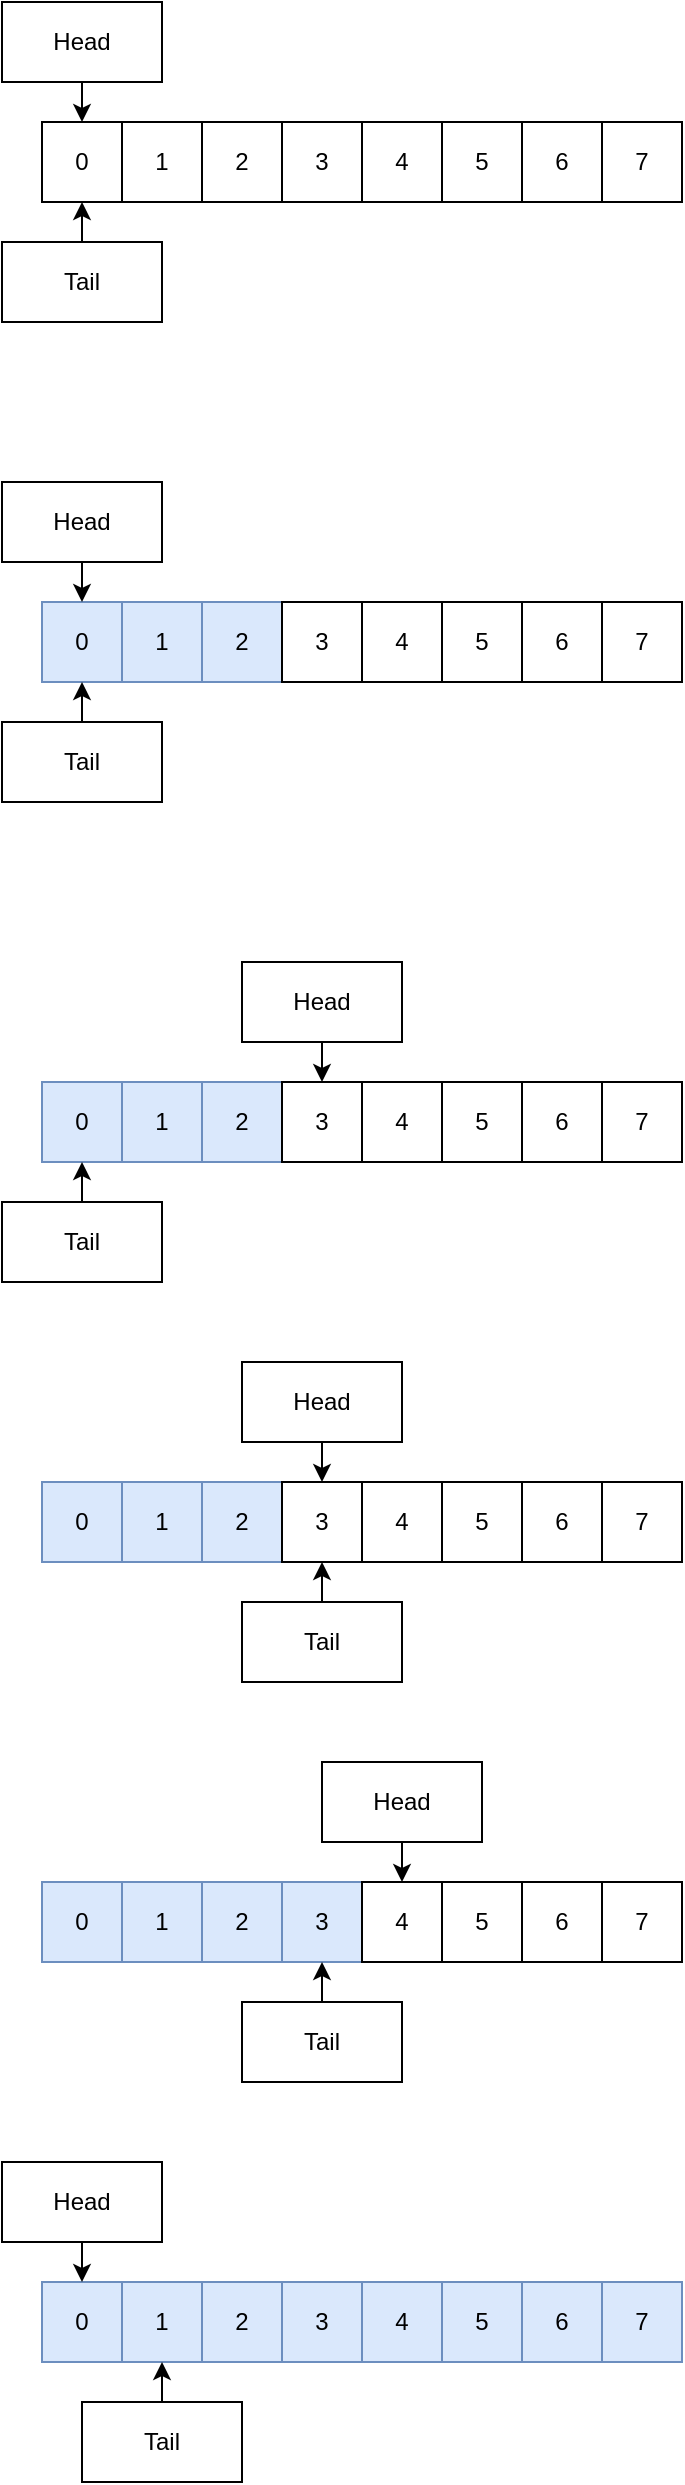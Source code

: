 <mxfile version="16.0.2" type="device"><diagram id="CwWowR-o6gyjP2RLFiaN" name="Page-1"><mxGraphModel dx="566" dy="437" grid="1" gridSize="10" guides="1" tooltips="1" connect="1" arrows="1" fold="1" page="1" pageScale="1" pageWidth="1100" pageHeight="850" math="0" shadow="0"><root><mxCell id="0"/><mxCell id="1" parent="0"/><mxCell id="76oTalZAlbTOIWLRhUG4-1" value="0" style="rounded=0;whiteSpace=wrap;html=1;" vertex="1" parent="1"><mxGeometry x="160" y="160" width="40" height="40" as="geometry"/></mxCell><mxCell id="76oTalZAlbTOIWLRhUG4-2" value="1" style="rounded=0;whiteSpace=wrap;html=1;" vertex="1" parent="1"><mxGeometry x="200" y="160" width="40" height="40" as="geometry"/></mxCell><mxCell id="76oTalZAlbTOIWLRhUG4-3" value="2" style="rounded=0;whiteSpace=wrap;html=1;" vertex="1" parent="1"><mxGeometry x="240" y="160" width="40" height="40" as="geometry"/></mxCell><mxCell id="76oTalZAlbTOIWLRhUG4-4" value="3" style="rounded=0;whiteSpace=wrap;html=1;" vertex="1" parent="1"><mxGeometry x="280" y="160" width="40" height="40" as="geometry"/></mxCell><mxCell id="76oTalZAlbTOIWLRhUG4-5" value="4" style="rounded=0;whiteSpace=wrap;html=1;" vertex="1" parent="1"><mxGeometry x="320" y="160" width="40" height="40" as="geometry"/></mxCell><mxCell id="76oTalZAlbTOIWLRhUG4-6" value="5" style="rounded=0;whiteSpace=wrap;html=1;" vertex="1" parent="1"><mxGeometry x="360" y="160" width="40" height="40" as="geometry"/></mxCell><mxCell id="76oTalZAlbTOIWLRhUG4-7" value="6" style="rounded=0;whiteSpace=wrap;html=1;" vertex="1" parent="1"><mxGeometry x="400" y="160" width="40" height="40" as="geometry"/></mxCell><mxCell id="76oTalZAlbTOIWLRhUG4-8" value="7" style="rounded=0;whiteSpace=wrap;html=1;" vertex="1" parent="1"><mxGeometry x="440" y="160" width="40" height="40" as="geometry"/></mxCell><mxCell id="76oTalZAlbTOIWLRhUG4-18" style="edgeStyle=orthogonalEdgeStyle;rounded=0;orthogonalLoop=1;jettySize=auto;html=1;exitX=0.5;exitY=1;exitDx=0;exitDy=0;entryX=0.5;entryY=0;entryDx=0;entryDy=0;" edge="1" parent="1" source="76oTalZAlbTOIWLRhUG4-55" target="76oTalZAlbTOIWLRhUG4-1"><mxGeometry relative="1" as="geometry"><mxPoint x="160" y="120" as="sourcePoint"/></mxGeometry></mxCell><mxCell id="76oTalZAlbTOIWLRhUG4-57" style="edgeStyle=orthogonalEdgeStyle;rounded=0;orthogonalLoop=1;jettySize=auto;html=1;exitX=0.5;exitY=0;exitDx=0;exitDy=0;entryX=0.5;entryY=1;entryDx=0;entryDy=0;" edge="1" parent="1" source="76oTalZAlbTOIWLRhUG4-17" target="76oTalZAlbTOIWLRhUG4-1"><mxGeometry relative="1" as="geometry"/></mxCell><mxCell id="76oTalZAlbTOIWLRhUG4-17" value="Tail" style="rounded=0;whiteSpace=wrap;html=1;" vertex="1" parent="1"><mxGeometry x="140" y="220" width="80" height="40" as="geometry"/></mxCell><mxCell id="76oTalZAlbTOIWLRhUG4-25" value="0" style="rounded=0;whiteSpace=wrap;html=1;fillColor=#dae8fc;strokeColor=#6c8ebf;" vertex="1" parent="1"><mxGeometry x="160" y="400" width="40" height="40" as="geometry"/></mxCell><mxCell id="76oTalZAlbTOIWLRhUG4-26" value="1" style="rounded=0;whiteSpace=wrap;html=1;fillColor=#dae8fc;strokeColor=#6c8ebf;" vertex="1" parent="1"><mxGeometry x="200" y="400" width="40" height="40" as="geometry"/></mxCell><mxCell id="76oTalZAlbTOIWLRhUG4-27" value="2" style="rounded=0;whiteSpace=wrap;html=1;fillColor=#dae8fc;strokeColor=#6c8ebf;" vertex="1" parent="1"><mxGeometry x="240" y="400" width="40" height="40" as="geometry"/></mxCell><mxCell id="76oTalZAlbTOIWLRhUG4-28" value="3" style="rounded=0;whiteSpace=wrap;html=1;" vertex="1" parent="1"><mxGeometry x="280" y="400" width="40" height="40" as="geometry"/></mxCell><mxCell id="76oTalZAlbTOIWLRhUG4-29" value="4" style="rounded=0;whiteSpace=wrap;html=1;" vertex="1" parent="1"><mxGeometry x="320" y="400" width="40" height="40" as="geometry"/></mxCell><mxCell id="76oTalZAlbTOIWLRhUG4-30" value="5" style="rounded=0;whiteSpace=wrap;html=1;" vertex="1" parent="1"><mxGeometry x="360" y="400" width="40" height="40" as="geometry"/></mxCell><mxCell id="76oTalZAlbTOIWLRhUG4-31" value="6" style="rounded=0;whiteSpace=wrap;html=1;" vertex="1" parent="1"><mxGeometry x="400" y="400" width="40" height="40" as="geometry"/></mxCell><mxCell id="76oTalZAlbTOIWLRhUG4-32" value="7" style="rounded=0;whiteSpace=wrap;html=1;" vertex="1" parent="1"><mxGeometry x="440" y="400" width="40" height="40" as="geometry"/></mxCell><mxCell id="76oTalZAlbTOIWLRhUG4-33" style="edgeStyle=orthogonalEdgeStyle;rounded=0;orthogonalLoop=1;jettySize=auto;html=1;entryX=0.5;entryY=0;entryDx=0;entryDy=0;exitX=0.5;exitY=1;exitDx=0;exitDy=0;" edge="1" parent="1" source="76oTalZAlbTOIWLRhUG4-52" target="76oTalZAlbTOIWLRhUG4-25"><mxGeometry relative="1" as="geometry"><mxPoint x="160" y="340" as="sourcePoint"/></mxGeometry></mxCell><mxCell id="76oTalZAlbTOIWLRhUG4-51" style="edgeStyle=orthogonalEdgeStyle;rounded=0;orthogonalLoop=1;jettySize=auto;html=1;exitX=0.5;exitY=0;exitDx=0;exitDy=0;entryX=0.5;entryY=1;entryDx=0;entryDy=0;" edge="1" parent="1" source="76oTalZAlbTOIWLRhUG4-36" target="76oTalZAlbTOIWLRhUG4-25"><mxGeometry relative="1" as="geometry"/></mxCell><mxCell id="76oTalZAlbTOIWLRhUG4-36" value="Tail" style="rounded=0;whiteSpace=wrap;html=1;" vertex="1" parent="1"><mxGeometry x="140" y="460" width="80" height="40" as="geometry"/></mxCell><mxCell id="76oTalZAlbTOIWLRhUG4-39" value="0" style="rounded=0;whiteSpace=wrap;html=1;fillColor=#dae8fc;strokeColor=#6c8ebf;" vertex="1" parent="1"><mxGeometry x="160" y="640" width="40" height="40" as="geometry"/></mxCell><mxCell id="76oTalZAlbTOIWLRhUG4-40" value="1" style="rounded=0;whiteSpace=wrap;html=1;fillColor=#dae8fc;strokeColor=#6c8ebf;" vertex="1" parent="1"><mxGeometry x="200" y="640" width="40" height="40" as="geometry"/></mxCell><mxCell id="76oTalZAlbTOIWLRhUG4-41" value="2" style="rounded=0;whiteSpace=wrap;html=1;fillColor=#dae8fc;strokeColor=#6c8ebf;" vertex="1" parent="1"><mxGeometry x="240" y="640" width="40" height="40" as="geometry"/></mxCell><mxCell id="76oTalZAlbTOIWLRhUG4-42" value="3" style="rounded=0;whiteSpace=wrap;html=1;" vertex="1" parent="1"><mxGeometry x="280" y="640" width="40" height="40" as="geometry"/></mxCell><mxCell id="76oTalZAlbTOIWLRhUG4-43" value="4" style="rounded=0;whiteSpace=wrap;html=1;" vertex="1" parent="1"><mxGeometry x="320" y="640" width="40" height="40" as="geometry"/></mxCell><mxCell id="76oTalZAlbTOIWLRhUG4-44" value="5" style="rounded=0;whiteSpace=wrap;html=1;" vertex="1" parent="1"><mxGeometry x="360" y="640" width="40" height="40" as="geometry"/></mxCell><mxCell id="76oTalZAlbTOIWLRhUG4-45" value="6" style="rounded=0;whiteSpace=wrap;html=1;" vertex="1" parent="1"><mxGeometry x="400" y="640" width="40" height="40" as="geometry"/></mxCell><mxCell id="76oTalZAlbTOIWLRhUG4-46" value="7" style="rounded=0;whiteSpace=wrap;html=1;" vertex="1" parent="1"><mxGeometry x="440" y="640" width="40" height="40" as="geometry"/></mxCell><mxCell id="76oTalZAlbTOIWLRhUG4-47" style="edgeStyle=orthogonalEdgeStyle;rounded=0;orthogonalLoop=1;jettySize=auto;html=1;exitX=0.5;exitY=1;exitDx=0;exitDy=0;entryX=0.5;entryY=0;entryDx=0;entryDy=0;" edge="1" parent="1" source="76oTalZAlbTOIWLRhUG4-49" target="76oTalZAlbTOIWLRhUG4-42"><mxGeometry relative="1" as="geometry"/></mxCell><mxCell id="76oTalZAlbTOIWLRhUG4-49" value="Head" style="rounded=0;whiteSpace=wrap;html=1;" vertex="1" parent="1"><mxGeometry x="260" y="580" width="80" height="40" as="geometry"/></mxCell><mxCell id="76oTalZAlbTOIWLRhUG4-58" style="edgeStyle=orthogonalEdgeStyle;rounded=0;orthogonalLoop=1;jettySize=auto;html=1;exitX=0.5;exitY=0;exitDx=0;exitDy=0;entryX=0.5;entryY=1;entryDx=0;entryDy=0;" edge="1" parent="1" source="76oTalZAlbTOIWLRhUG4-50" target="76oTalZAlbTOIWLRhUG4-39"><mxGeometry relative="1" as="geometry"/></mxCell><mxCell id="76oTalZAlbTOIWLRhUG4-50" value="Tail" style="rounded=0;whiteSpace=wrap;html=1;" vertex="1" parent="1"><mxGeometry x="140" y="700" width="80" height="40" as="geometry"/></mxCell><mxCell id="76oTalZAlbTOIWLRhUG4-52" value="Head" style="rounded=0;whiteSpace=wrap;html=1;" vertex="1" parent="1"><mxGeometry x="140" y="340" width="80" height="40" as="geometry"/></mxCell><mxCell id="76oTalZAlbTOIWLRhUG4-55" value="Head" style="rounded=0;whiteSpace=wrap;html=1;" vertex="1" parent="1"><mxGeometry x="140" y="100" width="80" height="40" as="geometry"/></mxCell><mxCell id="76oTalZAlbTOIWLRhUG4-59" value="0" style="rounded=0;whiteSpace=wrap;html=1;fillColor=#dae8fc;strokeColor=#6c8ebf;" vertex="1" parent="1"><mxGeometry x="160" y="840" width="40" height="40" as="geometry"/></mxCell><mxCell id="76oTalZAlbTOIWLRhUG4-60" value="1" style="rounded=0;whiteSpace=wrap;html=1;fillColor=#dae8fc;strokeColor=#6c8ebf;" vertex="1" parent="1"><mxGeometry x="200" y="840" width="40" height="40" as="geometry"/></mxCell><mxCell id="76oTalZAlbTOIWLRhUG4-61" value="2" style="rounded=0;whiteSpace=wrap;html=1;fillColor=#dae8fc;strokeColor=#6c8ebf;" vertex="1" parent="1"><mxGeometry x="240" y="840" width="40" height="40" as="geometry"/></mxCell><mxCell id="76oTalZAlbTOIWLRhUG4-62" value="3" style="rounded=0;whiteSpace=wrap;html=1;" vertex="1" parent="1"><mxGeometry x="280" y="840" width="40" height="40" as="geometry"/></mxCell><mxCell id="76oTalZAlbTOIWLRhUG4-63" value="4" style="rounded=0;whiteSpace=wrap;html=1;" vertex="1" parent="1"><mxGeometry x="320" y="840" width="40" height="40" as="geometry"/></mxCell><mxCell id="76oTalZAlbTOIWLRhUG4-64" value="5" style="rounded=0;whiteSpace=wrap;html=1;" vertex="1" parent="1"><mxGeometry x="360" y="840" width="40" height="40" as="geometry"/></mxCell><mxCell id="76oTalZAlbTOIWLRhUG4-65" value="6" style="rounded=0;whiteSpace=wrap;html=1;" vertex="1" parent="1"><mxGeometry x="400" y="840" width="40" height="40" as="geometry"/></mxCell><mxCell id="76oTalZAlbTOIWLRhUG4-66" value="7" style="rounded=0;whiteSpace=wrap;html=1;" vertex="1" parent="1"><mxGeometry x="440" y="840" width="40" height="40" as="geometry"/></mxCell><mxCell id="76oTalZAlbTOIWLRhUG4-67" style="edgeStyle=orthogonalEdgeStyle;rounded=0;orthogonalLoop=1;jettySize=auto;html=1;exitX=0.5;exitY=1;exitDx=0;exitDy=0;entryX=0.5;entryY=0;entryDx=0;entryDy=0;" edge="1" parent="1" source="76oTalZAlbTOIWLRhUG4-68" target="76oTalZAlbTOIWLRhUG4-62"><mxGeometry relative="1" as="geometry"/></mxCell><mxCell id="76oTalZAlbTOIWLRhUG4-68" value="Head" style="rounded=0;whiteSpace=wrap;html=1;" vertex="1" parent="1"><mxGeometry x="260" y="780" width="80" height="40" as="geometry"/></mxCell><mxCell id="76oTalZAlbTOIWLRhUG4-69" style="edgeStyle=orthogonalEdgeStyle;rounded=0;orthogonalLoop=1;jettySize=auto;html=1;exitX=0.5;exitY=0;exitDx=0;exitDy=0;entryX=0.5;entryY=1;entryDx=0;entryDy=0;" edge="1" parent="1" source="76oTalZAlbTOIWLRhUG4-70" target="76oTalZAlbTOIWLRhUG4-62"><mxGeometry relative="1" as="geometry"/></mxCell><mxCell id="76oTalZAlbTOIWLRhUG4-70" value="Tail" style="rounded=0;whiteSpace=wrap;html=1;" vertex="1" parent="1"><mxGeometry x="260" y="900" width="80" height="40" as="geometry"/></mxCell><mxCell id="76oTalZAlbTOIWLRhUG4-71" value="0" style="rounded=0;whiteSpace=wrap;html=1;fillColor=#dae8fc;strokeColor=#6c8ebf;" vertex="1" parent="1"><mxGeometry x="160" y="1040" width="40" height="40" as="geometry"/></mxCell><mxCell id="76oTalZAlbTOIWLRhUG4-72" value="1" style="rounded=0;whiteSpace=wrap;html=1;fillColor=#dae8fc;strokeColor=#6c8ebf;" vertex="1" parent="1"><mxGeometry x="200" y="1040" width="40" height="40" as="geometry"/></mxCell><mxCell id="76oTalZAlbTOIWLRhUG4-73" value="2" style="rounded=0;whiteSpace=wrap;html=1;fillColor=#dae8fc;strokeColor=#6c8ebf;" vertex="1" parent="1"><mxGeometry x="240" y="1040" width="40" height="40" as="geometry"/></mxCell><mxCell id="76oTalZAlbTOIWLRhUG4-74" value="3" style="rounded=0;whiteSpace=wrap;html=1;fillColor=#dae8fc;strokeColor=#6c8ebf;" vertex="1" parent="1"><mxGeometry x="280" y="1040" width="40" height="40" as="geometry"/></mxCell><mxCell id="76oTalZAlbTOIWLRhUG4-75" value="4" style="rounded=0;whiteSpace=wrap;html=1;" vertex="1" parent="1"><mxGeometry x="320" y="1040" width="40" height="40" as="geometry"/></mxCell><mxCell id="76oTalZAlbTOIWLRhUG4-76" value="5" style="rounded=0;whiteSpace=wrap;html=1;" vertex="1" parent="1"><mxGeometry x="360" y="1040" width="40" height="40" as="geometry"/></mxCell><mxCell id="76oTalZAlbTOIWLRhUG4-77" value="6" style="rounded=0;whiteSpace=wrap;html=1;" vertex="1" parent="1"><mxGeometry x="400" y="1040" width="40" height="40" as="geometry"/></mxCell><mxCell id="76oTalZAlbTOIWLRhUG4-78" value="7" style="rounded=0;whiteSpace=wrap;html=1;" vertex="1" parent="1"><mxGeometry x="440" y="1040" width="40" height="40" as="geometry"/></mxCell><mxCell id="76oTalZAlbTOIWLRhUG4-79" style="edgeStyle=orthogonalEdgeStyle;rounded=0;orthogonalLoop=1;jettySize=auto;html=1;exitX=0.5;exitY=1;exitDx=0;exitDy=0;entryX=0.5;entryY=0;entryDx=0;entryDy=0;" edge="1" parent="1" source="76oTalZAlbTOIWLRhUG4-80" target="76oTalZAlbTOIWLRhUG4-75"><mxGeometry relative="1" as="geometry"/></mxCell><mxCell id="76oTalZAlbTOIWLRhUG4-80" value="Head" style="rounded=0;whiteSpace=wrap;html=1;" vertex="1" parent="1"><mxGeometry x="300" y="980" width="80" height="40" as="geometry"/></mxCell><mxCell id="76oTalZAlbTOIWLRhUG4-81" style="edgeStyle=orthogonalEdgeStyle;rounded=0;orthogonalLoop=1;jettySize=auto;html=1;exitX=0.5;exitY=0;exitDx=0;exitDy=0;entryX=0.5;entryY=1;entryDx=0;entryDy=0;" edge="1" parent="1" source="76oTalZAlbTOIWLRhUG4-82" target="76oTalZAlbTOIWLRhUG4-74"><mxGeometry relative="1" as="geometry"/></mxCell><mxCell id="76oTalZAlbTOIWLRhUG4-82" value="Tail" style="rounded=0;whiteSpace=wrap;html=1;" vertex="1" parent="1"><mxGeometry x="260" y="1100" width="80" height="40" as="geometry"/></mxCell><mxCell id="76oTalZAlbTOIWLRhUG4-83" value="0" style="rounded=0;whiteSpace=wrap;html=1;fillColor=#dae8fc;strokeColor=#6c8ebf;" vertex="1" parent="1"><mxGeometry x="160" y="1240" width="40" height="40" as="geometry"/></mxCell><mxCell id="76oTalZAlbTOIWLRhUG4-84" value="1" style="rounded=0;whiteSpace=wrap;html=1;fillColor=#dae8fc;strokeColor=#6c8ebf;" vertex="1" parent="1"><mxGeometry x="200" y="1240" width="40" height="40" as="geometry"/></mxCell><mxCell id="76oTalZAlbTOIWLRhUG4-85" value="2" style="rounded=0;whiteSpace=wrap;html=1;fillColor=#dae8fc;strokeColor=#6c8ebf;" vertex="1" parent="1"><mxGeometry x="240" y="1240" width="40" height="40" as="geometry"/></mxCell><mxCell id="76oTalZAlbTOIWLRhUG4-86" value="3" style="rounded=0;whiteSpace=wrap;html=1;fillColor=#dae8fc;strokeColor=#6c8ebf;" vertex="1" parent="1"><mxGeometry x="280" y="1240" width="40" height="40" as="geometry"/></mxCell><mxCell id="76oTalZAlbTOIWLRhUG4-87" value="4" style="rounded=0;whiteSpace=wrap;html=1;fillColor=#dae8fc;strokeColor=#6c8ebf;" vertex="1" parent="1"><mxGeometry x="320" y="1240" width="40" height="40" as="geometry"/></mxCell><mxCell id="76oTalZAlbTOIWLRhUG4-88" value="5" style="rounded=0;whiteSpace=wrap;html=1;fillColor=#dae8fc;strokeColor=#6c8ebf;" vertex="1" parent="1"><mxGeometry x="360" y="1240" width="40" height="40" as="geometry"/></mxCell><mxCell id="76oTalZAlbTOIWLRhUG4-89" value="6" style="rounded=0;whiteSpace=wrap;html=1;fillColor=#dae8fc;strokeColor=#6c8ebf;" vertex="1" parent="1"><mxGeometry x="400" y="1240" width="40" height="40" as="geometry"/></mxCell><mxCell id="76oTalZAlbTOIWLRhUG4-90" value="7" style="rounded=0;whiteSpace=wrap;html=1;fillColor=#dae8fc;strokeColor=#6c8ebf;" vertex="1" parent="1"><mxGeometry x="440" y="1240" width="40" height="40" as="geometry"/></mxCell><mxCell id="76oTalZAlbTOIWLRhUG4-91" style="edgeStyle=orthogonalEdgeStyle;rounded=0;orthogonalLoop=1;jettySize=auto;html=1;exitX=0.5;exitY=1;exitDx=0;exitDy=0;entryX=0.5;entryY=0;entryDx=0;entryDy=0;" edge="1" parent="1" source="76oTalZAlbTOIWLRhUG4-92" target="76oTalZAlbTOIWLRhUG4-83"><mxGeometry relative="1" as="geometry"/></mxCell><mxCell id="76oTalZAlbTOIWLRhUG4-92" value="Head" style="rounded=0;whiteSpace=wrap;html=1;" vertex="1" parent="1"><mxGeometry x="140" y="1180" width="80" height="40" as="geometry"/></mxCell><mxCell id="76oTalZAlbTOIWLRhUG4-93" style="edgeStyle=orthogonalEdgeStyle;rounded=0;orthogonalLoop=1;jettySize=auto;html=1;exitX=0.5;exitY=0;exitDx=0;exitDy=0;entryX=0.5;entryY=1;entryDx=0;entryDy=0;" edge="1" parent="1" source="76oTalZAlbTOIWLRhUG4-94" target="76oTalZAlbTOIWLRhUG4-84"><mxGeometry relative="1" as="geometry"/></mxCell><mxCell id="76oTalZAlbTOIWLRhUG4-94" value="Tail" style="rounded=0;whiteSpace=wrap;html=1;" vertex="1" parent="1"><mxGeometry x="180" y="1300" width="80" height="40" as="geometry"/></mxCell></root></mxGraphModel></diagram></mxfile>